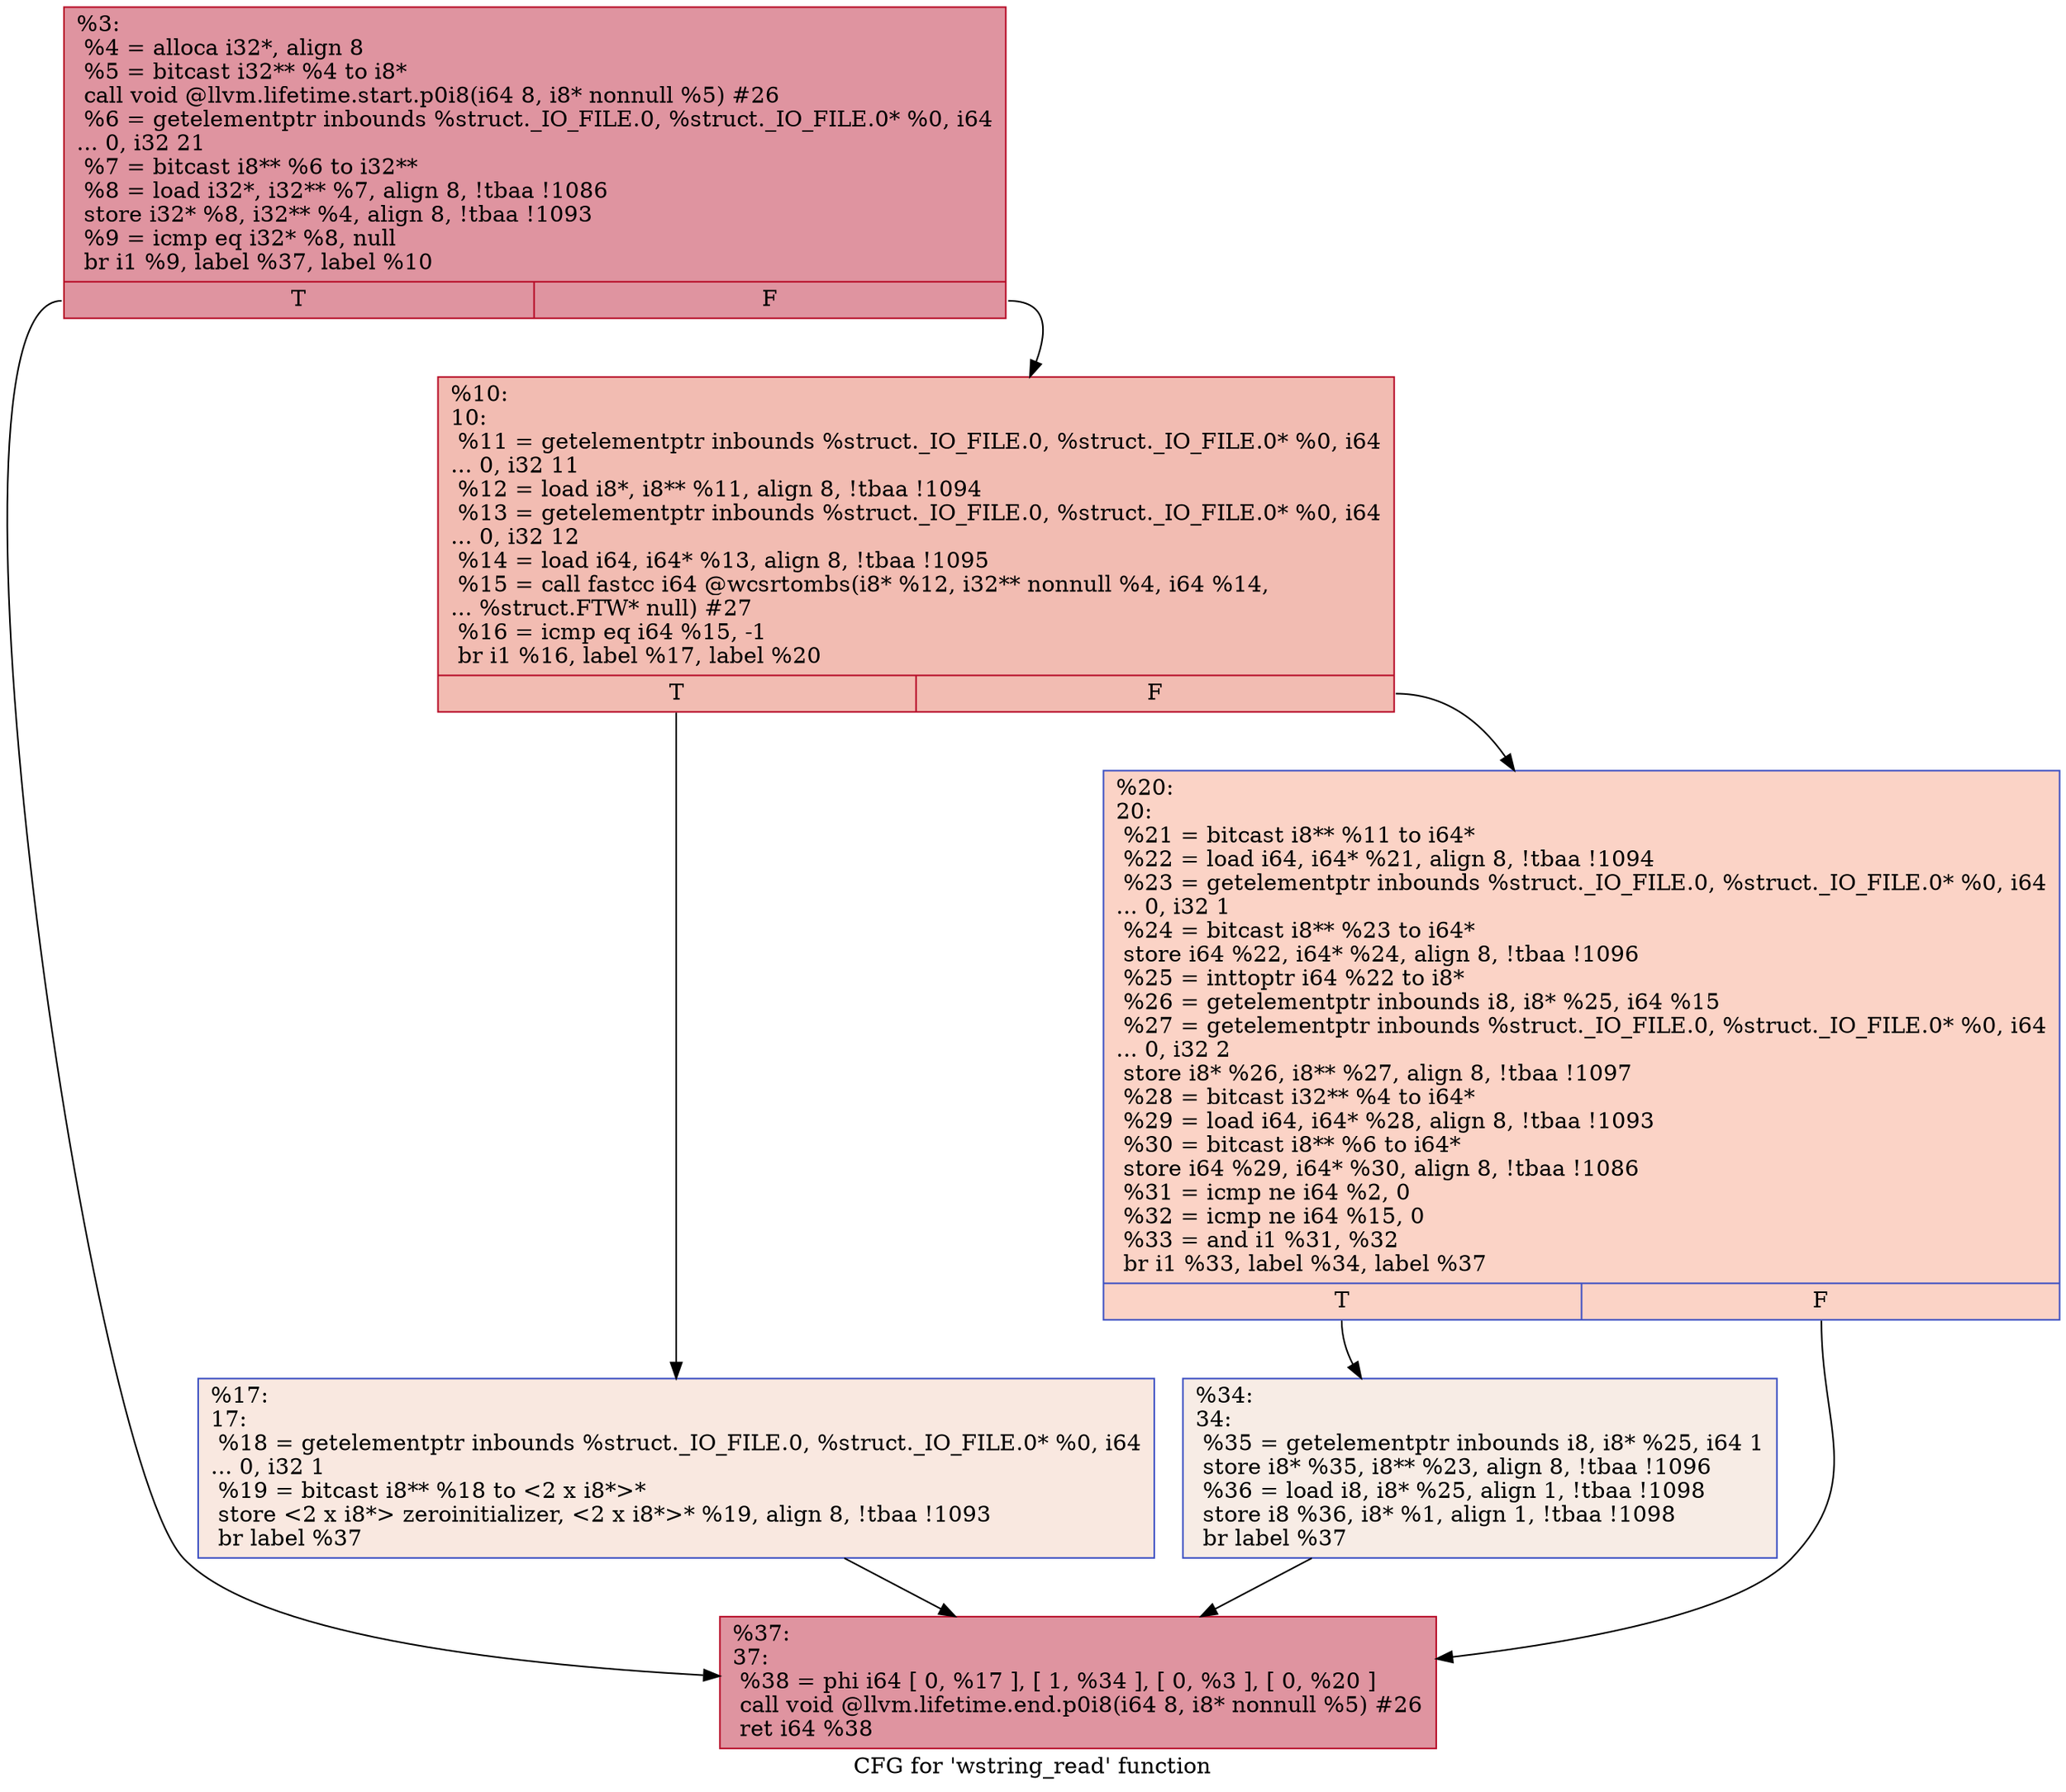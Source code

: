 digraph "CFG for 'wstring_read' function" {
	label="CFG for 'wstring_read' function";

	Node0x25a8630 [shape=record,color="#b70d28ff", style=filled, fillcolor="#b70d2870",label="{%3:\l  %4 = alloca i32*, align 8\l  %5 = bitcast i32** %4 to i8*\l  call void @llvm.lifetime.start.p0i8(i64 8, i8* nonnull %5) #26\l  %6 = getelementptr inbounds %struct._IO_FILE.0, %struct._IO_FILE.0* %0, i64\l... 0, i32 21\l  %7 = bitcast i8** %6 to i32**\l  %8 = load i32*, i32** %7, align 8, !tbaa !1086\l  store i32* %8, i32** %4, align 8, !tbaa !1093\l  %9 = icmp eq i32* %8, null\l  br i1 %9, label %37, label %10\l|{<s0>T|<s1>F}}"];
	Node0x25a8630:s0 -> Node0x240ae10;
	Node0x25a8630:s1 -> Node0x240acd0;
	Node0x240acd0 [shape=record,color="#b70d28ff", style=filled, fillcolor="#e1675170",label="{%10:\l10:                                               \l  %11 = getelementptr inbounds %struct._IO_FILE.0, %struct._IO_FILE.0* %0, i64\l... 0, i32 11\l  %12 = load i8*, i8** %11, align 8, !tbaa !1094\l  %13 = getelementptr inbounds %struct._IO_FILE.0, %struct._IO_FILE.0* %0, i64\l... 0, i32 12\l  %14 = load i64, i64* %13, align 8, !tbaa !1095\l  %15 = call fastcc i64 @wcsrtombs(i8* %12, i32** nonnull %4, i64 %14,\l... %struct.FTW* null) #27\l  %16 = icmp eq i64 %15, -1\l  br i1 %16, label %17, label %20\l|{<s0>T|<s1>F}}"];
	Node0x240acd0:s0 -> Node0x240ad20;
	Node0x240acd0:s1 -> Node0x240ad70;
	Node0x240ad20 [shape=record,color="#3d50c3ff", style=filled, fillcolor="#f1ccb870",label="{%17:\l17:                                               \l  %18 = getelementptr inbounds %struct._IO_FILE.0, %struct._IO_FILE.0* %0, i64\l... 0, i32 1\l  %19 = bitcast i8** %18 to \<2 x i8*\>*\l  store \<2 x i8*\> zeroinitializer, \<2 x i8*\>* %19, align 8, !tbaa !1093\l  br label %37\l}"];
	Node0x240ad20 -> Node0x240ae10;
	Node0x240ad70 [shape=record,color="#3d50c3ff", style=filled, fillcolor="#f59c7d70",label="{%20:\l20:                                               \l  %21 = bitcast i8** %11 to i64*\l  %22 = load i64, i64* %21, align 8, !tbaa !1094\l  %23 = getelementptr inbounds %struct._IO_FILE.0, %struct._IO_FILE.0* %0, i64\l... 0, i32 1\l  %24 = bitcast i8** %23 to i64*\l  store i64 %22, i64* %24, align 8, !tbaa !1096\l  %25 = inttoptr i64 %22 to i8*\l  %26 = getelementptr inbounds i8, i8* %25, i64 %15\l  %27 = getelementptr inbounds %struct._IO_FILE.0, %struct._IO_FILE.0* %0, i64\l... 0, i32 2\l  store i8* %26, i8** %27, align 8, !tbaa !1097\l  %28 = bitcast i32** %4 to i64*\l  %29 = load i64, i64* %28, align 8, !tbaa !1093\l  %30 = bitcast i8** %6 to i64*\l  store i64 %29, i64* %30, align 8, !tbaa !1086\l  %31 = icmp ne i64 %2, 0\l  %32 = icmp ne i64 %15, 0\l  %33 = and i1 %31, %32\l  br i1 %33, label %34, label %37\l|{<s0>T|<s1>F}}"];
	Node0x240ad70:s0 -> Node0x240adc0;
	Node0x240ad70:s1 -> Node0x240ae10;
	Node0x240adc0 [shape=record,color="#3d50c3ff", style=filled, fillcolor="#ecd3c570",label="{%34:\l34:                                               \l  %35 = getelementptr inbounds i8, i8* %25, i64 1\l  store i8* %35, i8** %23, align 8, !tbaa !1096\l  %36 = load i8, i8* %25, align 1, !tbaa !1098\l  store i8 %36, i8* %1, align 1, !tbaa !1098\l  br label %37\l}"];
	Node0x240adc0 -> Node0x240ae10;
	Node0x240ae10 [shape=record,color="#b70d28ff", style=filled, fillcolor="#b70d2870",label="{%37:\l37:                                               \l  %38 = phi i64 [ 0, %17 ], [ 1, %34 ], [ 0, %3 ], [ 0, %20 ]\l  call void @llvm.lifetime.end.p0i8(i64 8, i8* nonnull %5) #26\l  ret i64 %38\l}"];
}
